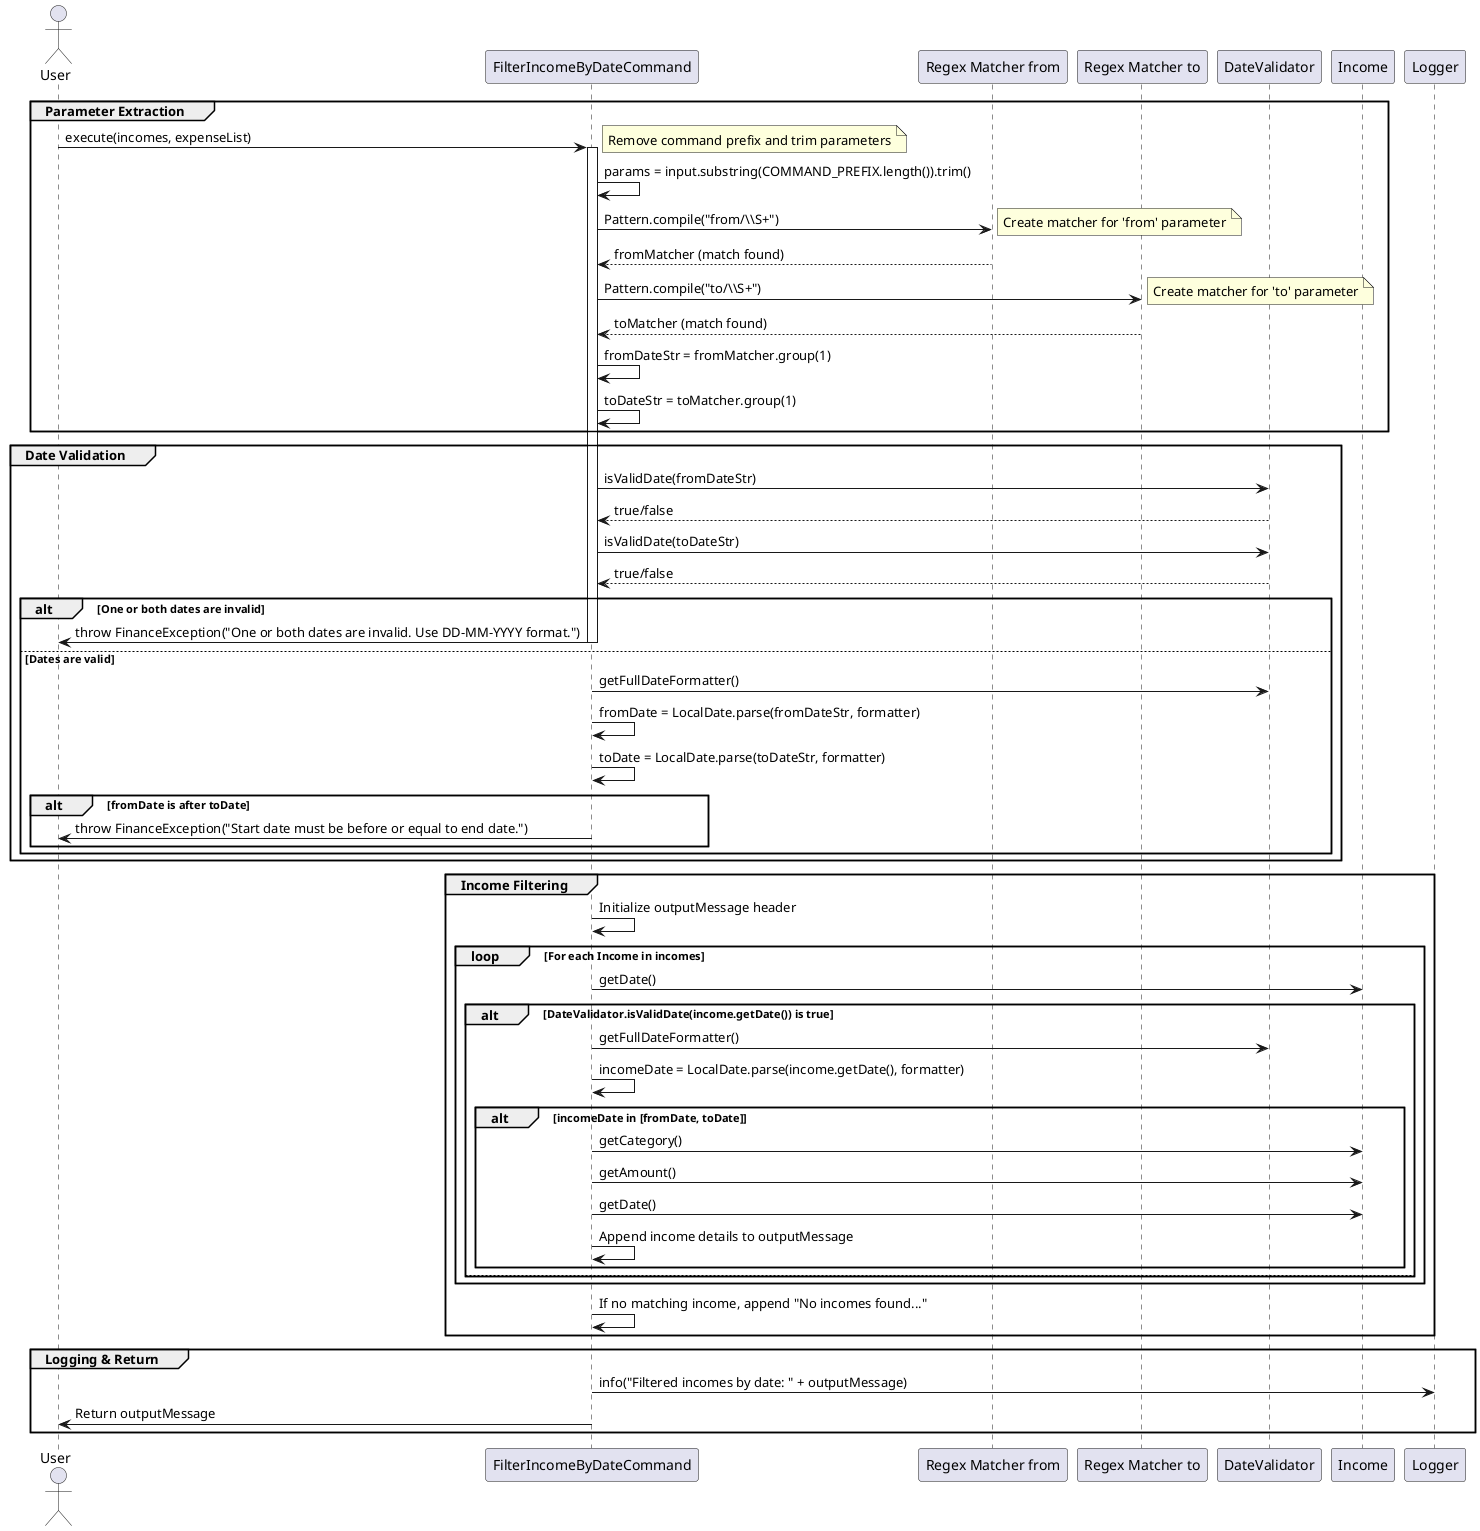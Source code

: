@startuml
actor User
participant "FilterIncomeByDateCommand" as Command
participant "Regex Matcher from" as MatcherFrom
participant "Regex Matcher to" as MatcherTo
participant "DateValidator" as DV
participant "Income" as Income
participant "Logger" as Logger

'--------------------------
' 1) Parameter Extraction
'--------------------------
group Parameter Extraction
    User -> Command: execute(incomes, expenseList)
    activate Command
    note right: Remove command prefix and trim parameters
    Command -> Command: params = input.substring(COMMAND_PREFIX.length()).trim()

    ' Adjust the regex to avoid potential parsing issues with parentheses/backslashes
    Command -> MatcherFrom: Pattern.compile("from/\\\\S+")
    note right: Create matcher for 'from' parameter
    MatcherFrom --> Command: fromMatcher (match found)

    Command -> MatcherTo: Pattern.compile("to/\\\\S+")
    note right: Create matcher for 'to' parameter
    MatcherTo --> Command: toMatcher (match found)

    Command -> Command: fromDateStr = fromMatcher.group(1)
    Command -> Command: toDateStr = toMatcher.group(1)
end

'--------------------------
' 2) Date Validation
'--------------------------
group Date Validation
    Command -> DV: isValidDate(fromDateStr)
    DV --> Command: true/false
    Command -> DV: isValidDate(toDateStr)
    DV --> Command: true/false

    alt One or both dates are invalid
        Command -> User: throw FinanceException("One or both dates are invalid. Use DD-MM-YYYY format.")
        deactivate Command
    else Dates are valid
        Command -> DV: getFullDateFormatter()
        Command -> Command: fromDate = LocalDate.parse(fromDateStr, formatter)
        Command -> Command: toDate = LocalDate.parse(toDateStr, formatter)
        alt fromDate is after toDate
            Command -> User: throw FinanceException("Start date must be before or equal to end date.")
            deactivate Command
        end
    end
end

'--------------------------
' 3) Income Filtering
'--------------------------
group Income Filtering
    Command -> Command: Initialize outputMessage header
    loop For each Income in incomes
        Command -> Income: getDate()
        alt DateValidator.isValidDate(income.getDate()) is true
            Command -> DV: getFullDateFormatter()
            Command -> Command: incomeDate = LocalDate.parse(income.getDate(), formatter)
            alt incomeDate in [fromDate, toDate]
                Command -> Income: getCategory()
                Command -> Income: getAmount()
                Command -> Income: getDate()
                Command -> Command: Append income details to outputMessage
            end
        else
            note right: Skip invalid date income
        end
    end
    Command -> Command: If no matching income, append "No incomes found..."
end

'--------------------------
' 4) Logging & Return
'--------------------------
group Logging & Return
    Command -> Logger: info("Filtered incomes by date: " + outputMessage)
    Command -> User: Return outputMessage
    deactivate Command
end

@enduml
